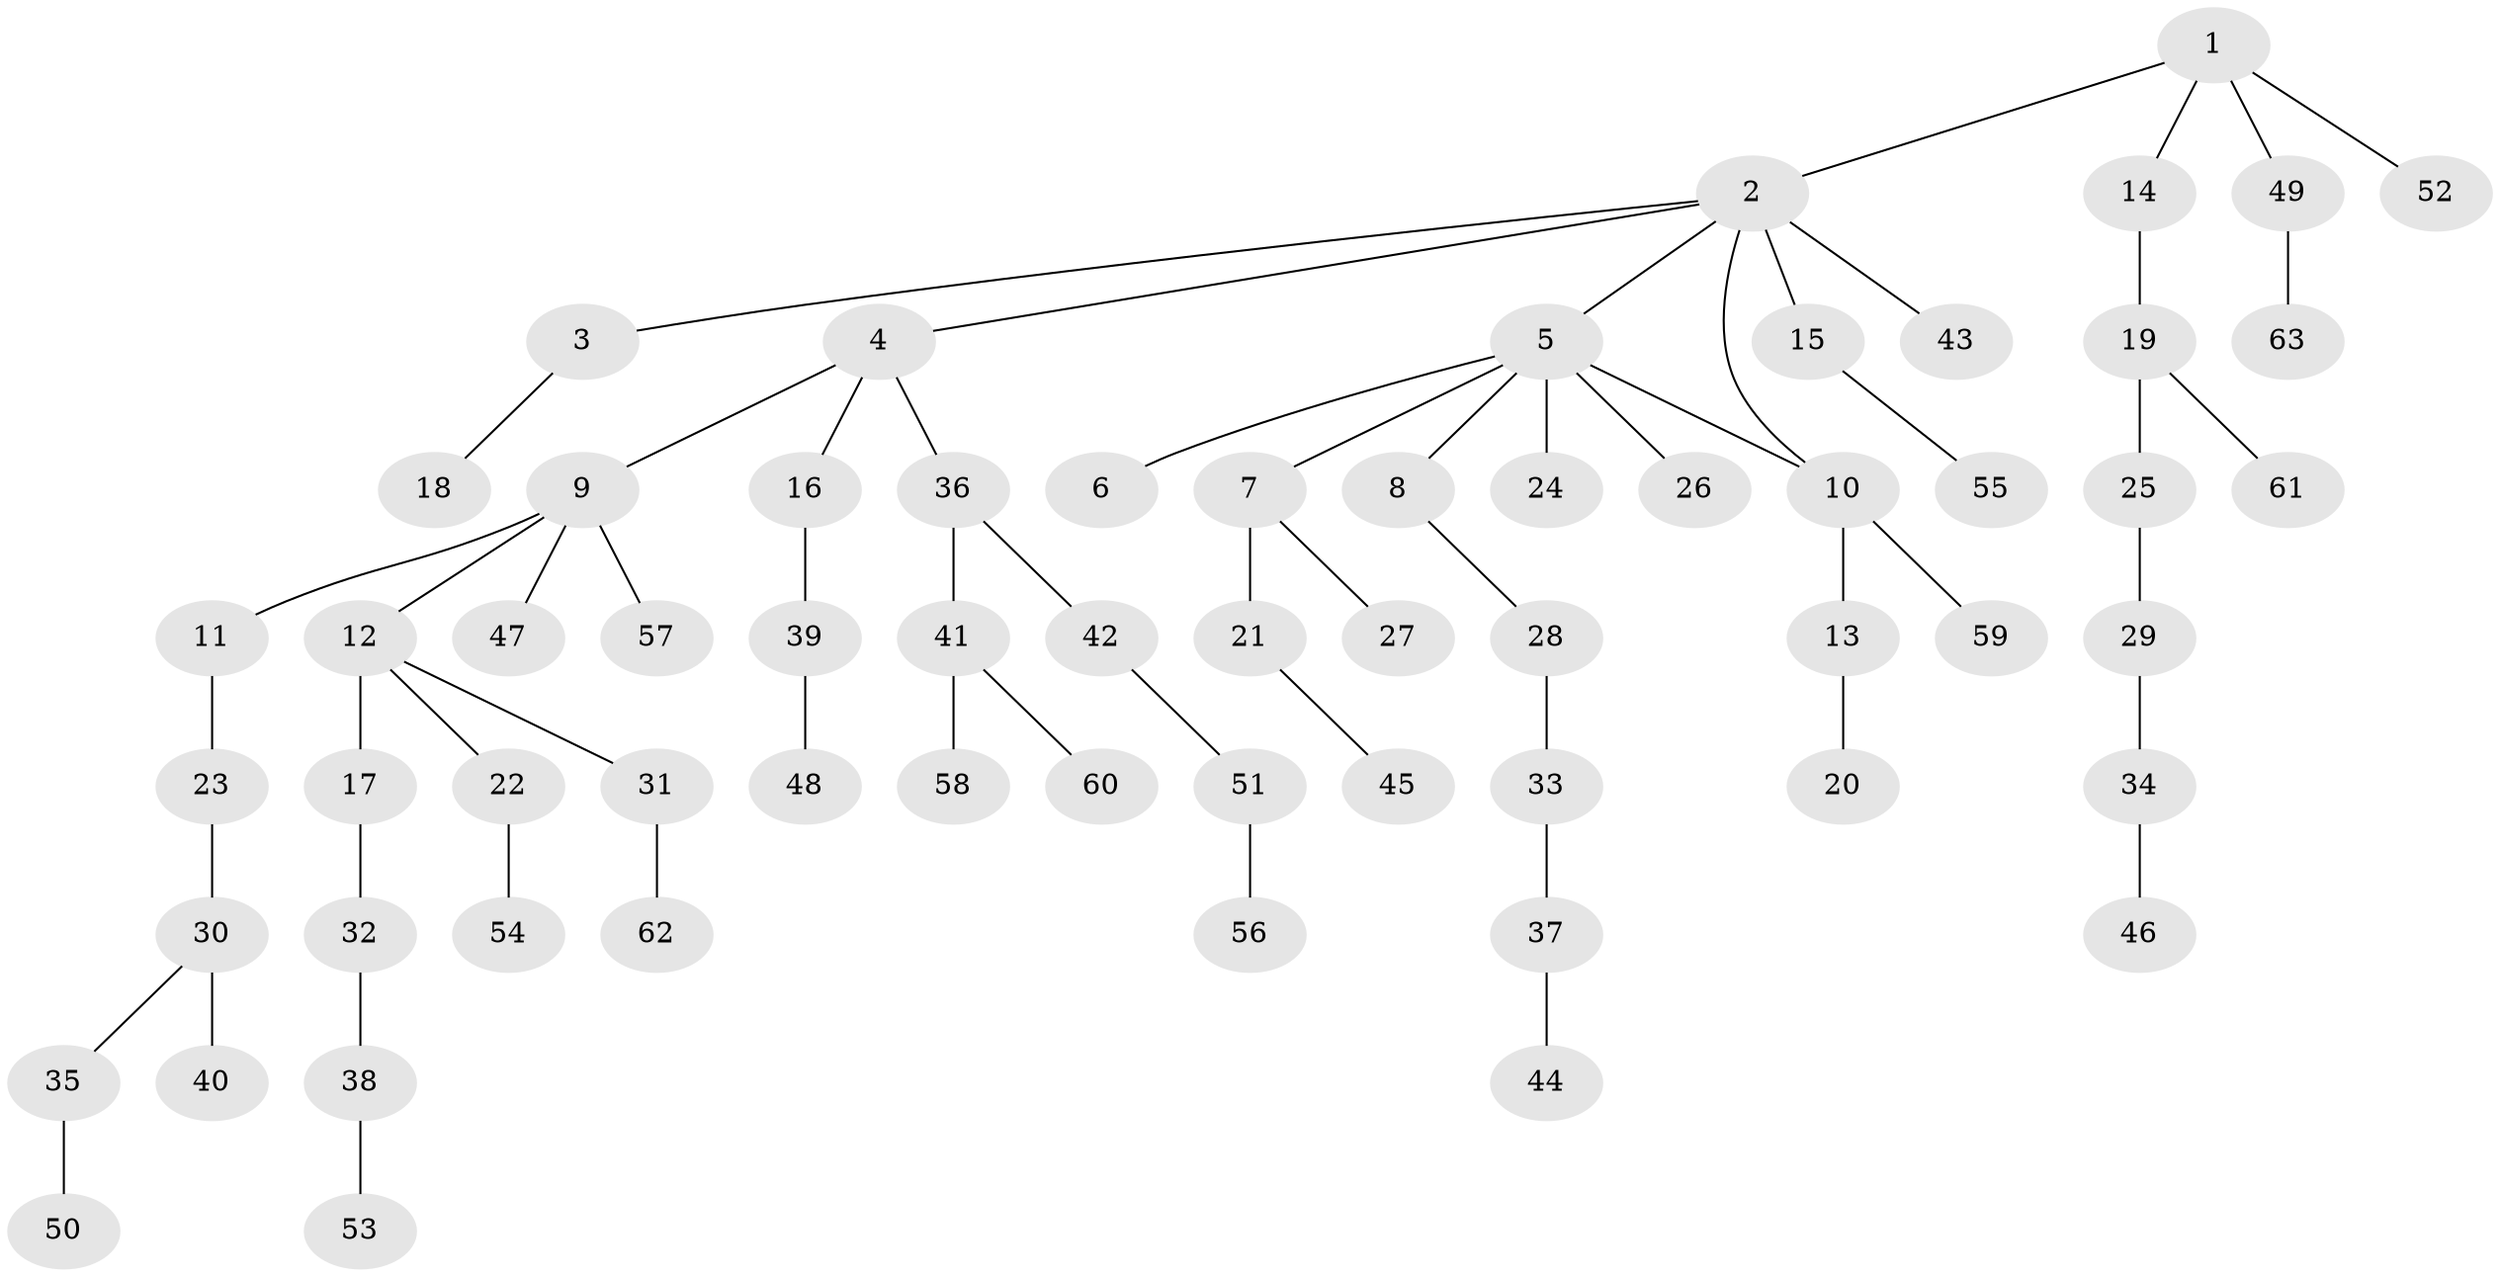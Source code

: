 // original degree distribution, {5: 0.032520325203252036, 7: 0.008130081300813009, 2: 0.2682926829268293, 6: 0.024390243902439025, 3: 0.13008130081300814, 4: 0.056910569105691054, 1: 0.4796747967479675}
// Generated by graph-tools (version 1.1) at 2025/48/03/04/25 22:48:38]
// undirected, 63 vertices, 63 edges
graph export_dot {
  node [color=gray90,style=filled];
  1;
  2;
  3;
  4;
  5;
  6;
  7;
  8;
  9;
  10;
  11;
  12;
  13;
  14;
  15;
  16;
  17;
  18;
  19;
  20;
  21;
  22;
  23;
  24;
  25;
  26;
  27;
  28;
  29;
  30;
  31;
  32;
  33;
  34;
  35;
  36;
  37;
  38;
  39;
  40;
  41;
  42;
  43;
  44;
  45;
  46;
  47;
  48;
  49;
  50;
  51;
  52;
  53;
  54;
  55;
  56;
  57;
  58;
  59;
  60;
  61;
  62;
  63;
  1 -- 2 [weight=1.0];
  1 -- 14 [weight=1.0];
  1 -- 49 [weight=1.0];
  1 -- 52 [weight=1.0];
  2 -- 3 [weight=1.0];
  2 -- 4 [weight=1.0];
  2 -- 5 [weight=1.0];
  2 -- 10 [weight=1.0];
  2 -- 15 [weight=2.0];
  2 -- 43 [weight=1.0];
  3 -- 18 [weight=1.0];
  4 -- 9 [weight=1.0];
  4 -- 16 [weight=1.0];
  4 -- 36 [weight=1.0];
  5 -- 6 [weight=1.0];
  5 -- 7 [weight=1.0];
  5 -- 8 [weight=1.0];
  5 -- 10 [weight=1.0];
  5 -- 24 [weight=1.0];
  5 -- 26 [weight=1.0];
  7 -- 21 [weight=1.0];
  7 -- 27 [weight=1.0];
  8 -- 28 [weight=1.0];
  9 -- 11 [weight=1.0];
  9 -- 12 [weight=1.0];
  9 -- 47 [weight=1.0];
  9 -- 57 [weight=1.0];
  10 -- 13 [weight=4.0];
  10 -- 59 [weight=1.0];
  11 -- 23 [weight=1.0];
  12 -- 17 [weight=2.0];
  12 -- 22 [weight=1.0];
  12 -- 31 [weight=1.0];
  13 -- 20 [weight=1.0];
  14 -- 19 [weight=1.0];
  15 -- 55 [weight=1.0];
  16 -- 39 [weight=1.0];
  17 -- 32 [weight=1.0];
  19 -- 25 [weight=1.0];
  19 -- 61 [weight=1.0];
  21 -- 45 [weight=1.0];
  22 -- 54 [weight=1.0];
  23 -- 30 [weight=1.0];
  25 -- 29 [weight=2.0];
  28 -- 33 [weight=2.0];
  29 -- 34 [weight=1.0];
  30 -- 35 [weight=1.0];
  30 -- 40 [weight=1.0];
  31 -- 62 [weight=1.0];
  32 -- 38 [weight=1.0];
  33 -- 37 [weight=1.0];
  34 -- 46 [weight=3.0];
  35 -- 50 [weight=1.0];
  36 -- 41 [weight=2.0];
  36 -- 42 [weight=1.0];
  37 -- 44 [weight=1.0];
  38 -- 53 [weight=2.0];
  39 -- 48 [weight=1.0];
  41 -- 58 [weight=1.0];
  41 -- 60 [weight=1.0];
  42 -- 51 [weight=1.0];
  49 -- 63 [weight=1.0];
  51 -- 56 [weight=1.0];
}
